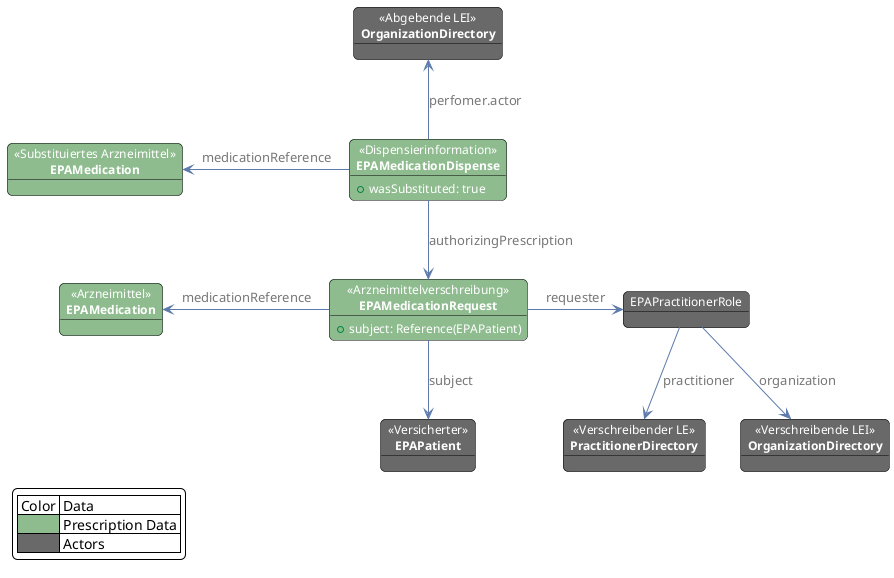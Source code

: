 @startuml medication.fhir.substitution
skinparam fixCircleLabelOverlapping false 
skinparam roundcorner 10
skinparam object {
    BackgroundColor DimGrey
    BorderColor Black
    ArrowColor #5c7aab
    FontSize 12
    FontColor White
    NoteBackgroundColor #3483eb
    ArrowFontColor #777777
}
skinparam LegendBackgroundColor White

object "<< Versicherter >>\n**EPAPatient**" as Patient 
object "<< Verschreibender LE >>\n**PractitionerDirectory**" as PrescribingPractitioner
object "<< Verschreibende LEI >>\n**OrganizationDirectory**" as PrescribingOrganization
object "<< Abgebende LEI >>\n**OrganizationDirectory**" as PharmOrganization
object "EPAPractitionerRole" as PractionerRole
object "<< Arzneimittel >>\n**EPAMedication**" as Medication #DarkSeaGreen
object "<< Arzneimittelverschreibung >>\n**EPAMedicationRequest**" as MedicationRequest #DarkSeaGreen {
    + subject: Reference(EPAPatient)
}
object "<< Substituiertes Arzneimittel >>\n**EPAMedication**" as AltMedication #DarkSeaGreen
object "<< Dispensierinformation >>\n**EPAMedicationDispense**" as MedicationDispense #DarkSeaGreen {
    + wasSubstituted: true
}

MedicationRequest -d->  Patient : subject
MedicationRequest -l-> Medication : medicationReference
MedicationRequest -r-> PractionerRole : requester

PractionerRole -d-> PrescribingPractitioner : practitioner
PractionerRole -d-> PrescribingOrganization : organization

MedicationDispense -l-> AltMedication : medicationReference
MedicationDispense -d-> MedicationRequest : authorizingPrescription
MedicationDispense -u-> PharmOrganization : perfomer.actor

legend left
    | Color | Data |
    |<#DarkSeaGreen>| Prescription Data |
    |<#DimGrey>| Actors |
endlegend
@enduml
